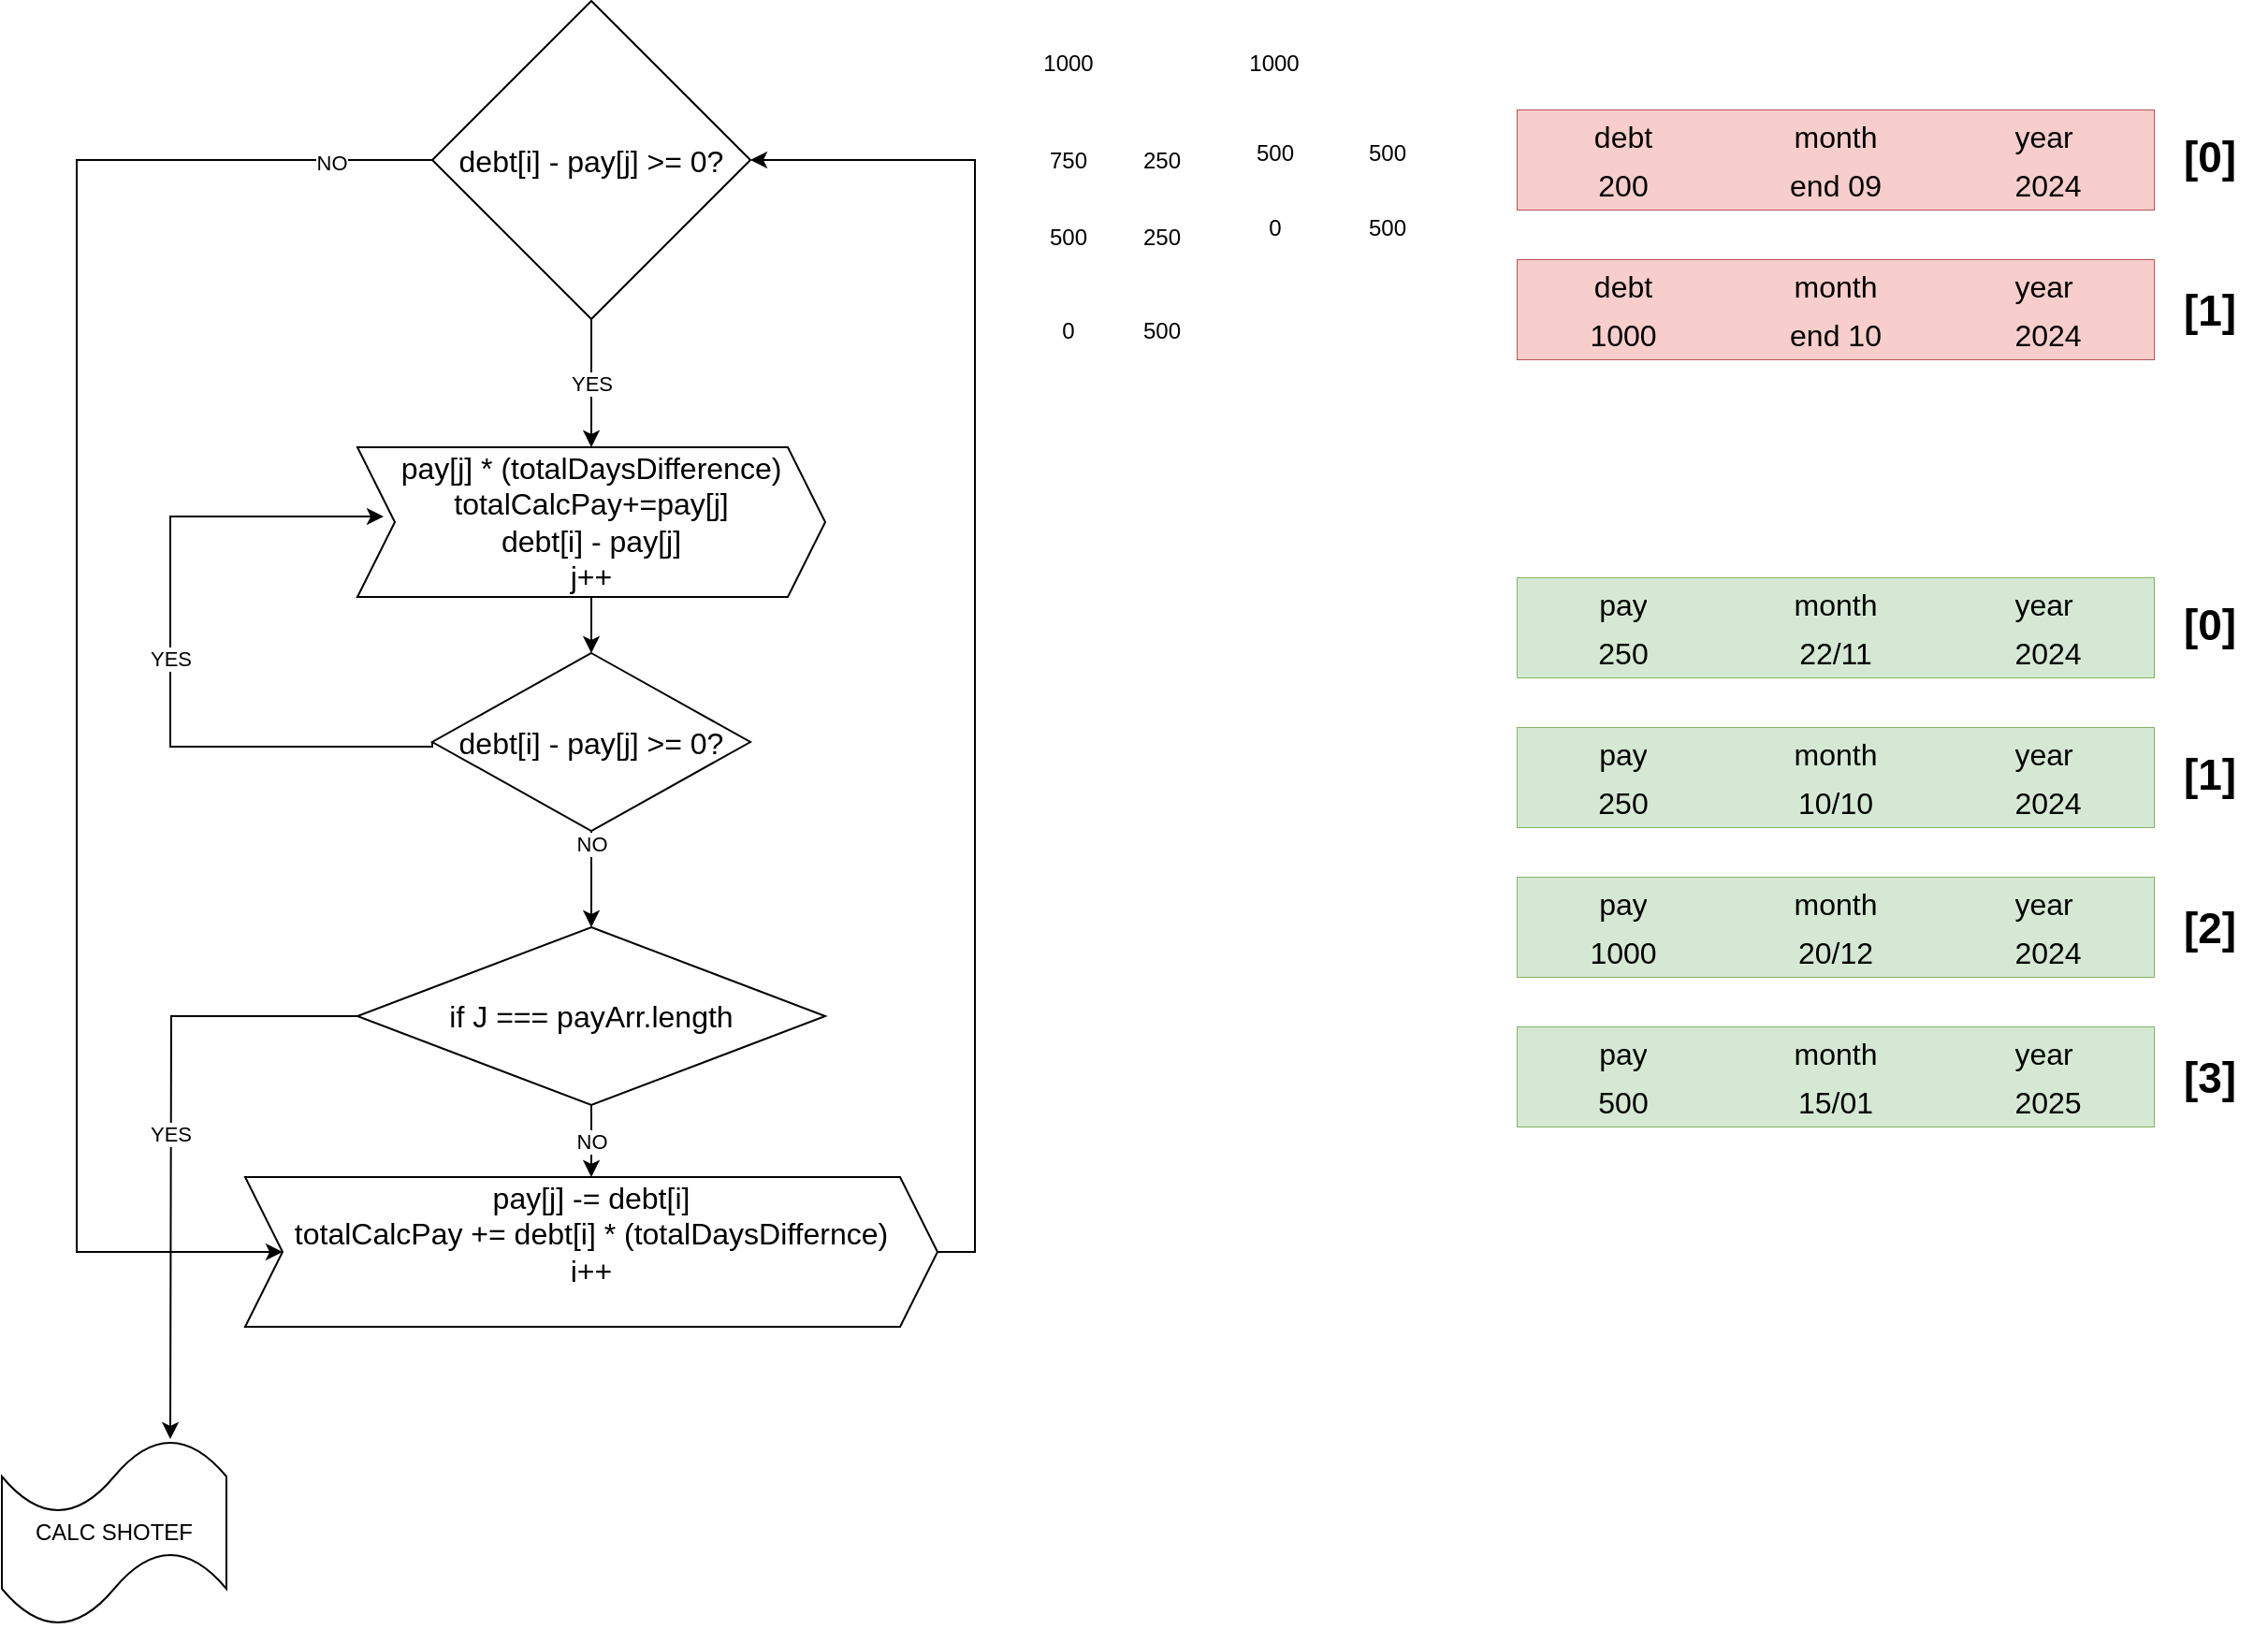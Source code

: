 <mxfile version="24.5.4" type="device">
  <diagram name="Page-1" id="d5UIihBK4diYEhw17xAe">
    <mxGraphModel dx="2359" dy="785" grid="1" gridSize="10" guides="1" tooltips="1" connect="1" arrows="1" fold="1" page="1" pageScale="1" pageWidth="850" pageHeight="1100" math="0" shadow="0">
      <root>
        <mxCell id="0" />
        <mxCell id="1" parent="0" />
        <mxCell id="cb20dtoZO0qenrzHvaOk-69" value="YES" style="edgeStyle=orthogonalEdgeStyle;rounded=0;orthogonalLoop=1;jettySize=auto;html=1;entryX=0.5;entryY=0;entryDx=0;entryDy=0;" edge="1" parent="1" source="cb20dtoZO0qenrzHvaOk-2" target="cb20dtoZO0qenrzHvaOk-70">
          <mxGeometry relative="1" as="geometry">
            <mxPoint x="-25" y="320" as="targetPoint" />
          </mxGeometry>
        </mxCell>
        <mxCell id="cb20dtoZO0qenrzHvaOk-90" style="edgeStyle=orthogonalEdgeStyle;rounded=0;orthogonalLoop=1;jettySize=auto;html=1;entryX=0;entryY=0.5;entryDx=0;entryDy=0;" edge="1" parent="1" source="cb20dtoZO0qenrzHvaOk-2" target="cb20dtoZO0qenrzHvaOk-75">
          <mxGeometry relative="1" as="geometry">
            <Array as="points">
              <mxPoint x="-300" y="147" />
              <mxPoint x="-300" y="730" />
            </Array>
          </mxGeometry>
        </mxCell>
        <mxCell id="cb20dtoZO0qenrzHvaOk-91" value="NO" style="edgeLabel;html=1;align=center;verticalAlign=middle;resizable=0;points=[];" vertex="1" connectable="0" parent="cb20dtoZO0qenrzHvaOk-90">
          <mxGeometry x="-0.878" y="1" relative="1" as="geometry">
            <mxPoint as="offset" />
          </mxGeometry>
        </mxCell>
        <mxCell id="cb20dtoZO0qenrzHvaOk-2" value="&lt;font style=&quot;font-size: 16px;&quot;&gt;debt[i] - pay[j] &amp;gt;= 0?&lt;/font&gt;" style="rhombus;whiteSpace=wrap;html=1;" vertex="1" parent="1">
          <mxGeometry x="-110" y="61.5" width="170" height="170" as="geometry" />
        </mxCell>
        <mxCell id="cb20dtoZO0qenrzHvaOk-4" value="" style="shape=table;startSize=0;container=1;collapsible=0;childLayout=tableLayout;fontSize=16;fillColor=#f8cecc;strokeColor=#b85450;" vertex="1" parent="1">
          <mxGeometry x="470" y="120" width="340" height="53" as="geometry" />
        </mxCell>
        <mxCell id="cb20dtoZO0qenrzHvaOk-5" value="" style="shape=tableRow;horizontal=0;startSize=0;swimlaneHead=0;swimlaneBody=0;strokeColor=#b85450;top=0;left=0;bottom=0;right=0;collapsible=0;dropTarget=0;fillColor=#f8cecc;points=[[0,0.5],[1,0.5]];portConstraint=eastwest;fontSize=16;" vertex="1" parent="cb20dtoZO0qenrzHvaOk-4">
          <mxGeometry width="340" height="27" as="geometry" />
        </mxCell>
        <mxCell id="cb20dtoZO0qenrzHvaOk-6" value="debt" style="shape=partialRectangle;html=1;whiteSpace=wrap;connectable=0;strokeColor=#b85450;overflow=hidden;fillColor=#f8cecc;top=0;left=0;bottom=0;right=0;pointerEvents=1;fontSize=16;" vertex="1" parent="cb20dtoZO0qenrzHvaOk-5">
          <mxGeometry width="113" height="27" as="geometry">
            <mxRectangle width="113" height="27" as="alternateBounds" />
          </mxGeometry>
        </mxCell>
        <mxCell id="cb20dtoZO0qenrzHvaOk-7" value="month" style="shape=partialRectangle;html=1;whiteSpace=wrap;connectable=0;strokeColor=#b85450;overflow=hidden;fillColor=#f8cecc;top=0;left=0;bottom=0;right=0;pointerEvents=1;fontSize=16;" vertex="1" parent="cb20dtoZO0qenrzHvaOk-5">
          <mxGeometry x="113" width="114" height="27" as="geometry">
            <mxRectangle width="114" height="27" as="alternateBounds" />
          </mxGeometry>
        </mxCell>
        <mxCell id="cb20dtoZO0qenrzHvaOk-8" value="year&lt;span style=&quot;white-space: pre;&quot;&gt;&#x9;&lt;/span&gt;" style="shape=partialRectangle;html=1;whiteSpace=wrap;connectable=0;strokeColor=#b85450;overflow=hidden;fillColor=#f8cecc;top=0;left=0;bottom=0;right=0;pointerEvents=1;fontSize=16;" vertex="1" parent="cb20dtoZO0qenrzHvaOk-5">
          <mxGeometry x="227" width="113" height="27" as="geometry">
            <mxRectangle width="113" height="27" as="alternateBounds" />
          </mxGeometry>
        </mxCell>
        <mxCell id="cb20dtoZO0qenrzHvaOk-9" value="" style="shape=tableRow;horizontal=0;startSize=0;swimlaneHead=0;swimlaneBody=0;strokeColor=#b85450;top=0;left=0;bottom=0;right=0;collapsible=0;dropTarget=0;fillColor=#f8cecc;points=[[0,0.5],[1,0.5]];portConstraint=eastwest;fontSize=16;" vertex="1" parent="cb20dtoZO0qenrzHvaOk-4">
          <mxGeometry y="27" width="340" height="26" as="geometry" />
        </mxCell>
        <mxCell id="cb20dtoZO0qenrzHvaOk-10" value="200" style="shape=partialRectangle;html=1;whiteSpace=wrap;connectable=0;strokeColor=#b85450;overflow=hidden;fillColor=#f8cecc;top=0;left=0;bottom=0;right=0;pointerEvents=1;fontSize=16;" vertex="1" parent="cb20dtoZO0qenrzHvaOk-9">
          <mxGeometry width="113" height="26" as="geometry">
            <mxRectangle width="113" height="26" as="alternateBounds" />
          </mxGeometry>
        </mxCell>
        <mxCell id="cb20dtoZO0qenrzHvaOk-11" value="end 09" style="shape=partialRectangle;html=1;whiteSpace=wrap;connectable=0;strokeColor=#b85450;overflow=hidden;fillColor=#f8cecc;top=0;left=0;bottom=0;right=0;pointerEvents=1;fontSize=16;" vertex="1" parent="cb20dtoZO0qenrzHvaOk-9">
          <mxGeometry x="113" width="114" height="26" as="geometry">
            <mxRectangle width="114" height="26" as="alternateBounds" />
          </mxGeometry>
        </mxCell>
        <mxCell id="cb20dtoZO0qenrzHvaOk-12" value="2024" style="shape=partialRectangle;html=1;whiteSpace=wrap;connectable=0;strokeColor=#b85450;overflow=hidden;fillColor=#f8cecc;top=0;left=0;bottom=0;right=0;pointerEvents=1;fontSize=16;" vertex="1" parent="cb20dtoZO0qenrzHvaOk-9">
          <mxGeometry x="227" width="113" height="26" as="geometry">
            <mxRectangle width="113" height="26" as="alternateBounds" />
          </mxGeometry>
        </mxCell>
        <mxCell id="cb20dtoZO0qenrzHvaOk-17" value="" style="shape=table;startSize=0;container=1;collapsible=0;childLayout=tableLayout;fontSize=16;fillColor=#f8cecc;strokeColor=#b85450;" vertex="1" parent="1">
          <mxGeometry x="470" y="200" width="340" height="53" as="geometry" />
        </mxCell>
        <mxCell id="cb20dtoZO0qenrzHvaOk-18" value="" style="shape=tableRow;horizontal=0;startSize=0;swimlaneHead=0;swimlaneBody=0;strokeColor=#b85450;top=0;left=0;bottom=0;right=0;collapsible=0;dropTarget=0;fillColor=#f8cecc;points=[[0,0.5],[1,0.5]];portConstraint=eastwest;fontSize=16;" vertex="1" parent="cb20dtoZO0qenrzHvaOk-17">
          <mxGeometry width="340" height="27" as="geometry" />
        </mxCell>
        <mxCell id="cb20dtoZO0qenrzHvaOk-19" value="debt" style="shape=partialRectangle;html=1;whiteSpace=wrap;connectable=0;strokeColor=#b85450;overflow=hidden;fillColor=#f8cecc;top=0;left=0;bottom=0;right=0;pointerEvents=1;fontSize=16;" vertex="1" parent="cb20dtoZO0qenrzHvaOk-18">
          <mxGeometry width="113" height="27" as="geometry">
            <mxRectangle width="113" height="27" as="alternateBounds" />
          </mxGeometry>
        </mxCell>
        <mxCell id="cb20dtoZO0qenrzHvaOk-20" value="month" style="shape=partialRectangle;html=1;whiteSpace=wrap;connectable=0;strokeColor=#b85450;overflow=hidden;fillColor=#f8cecc;top=0;left=0;bottom=0;right=0;pointerEvents=1;fontSize=16;" vertex="1" parent="cb20dtoZO0qenrzHvaOk-18">
          <mxGeometry x="113" width="114" height="27" as="geometry">
            <mxRectangle width="114" height="27" as="alternateBounds" />
          </mxGeometry>
        </mxCell>
        <mxCell id="cb20dtoZO0qenrzHvaOk-21" value="year&lt;span style=&quot;white-space: pre;&quot;&gt;&#x9;&lt;/span&gt;" style="shape=partialRectangle;html=1;whiteSpace=wrap;connectable=0;strokeColor=#b85450;overflow=hidden;fillColor=#f8cecc;top=0;left=0;bottom=0;right=0;pointerEvents=1;fontSize=16;" vertex="1" parent="cb20dtoZO0qenrzHvaOk-18">
          <mxGeometry x="227" width="113" height="27" as="geometry">
            <mxRectangle width="113" height="27" as="alternateBounds" />
          </mxGeometry>
        </mxCell>
        <mxCell id="cb20dtoZO0qenrzHvaOk-22" value="" style="shape=tableRow;horizontal=0;startSize=0;swimlaneHead=0;swimlaneBody=0;strokeColor=#b85450;top=0;left=0;bottom=0;right=0;collapsible=0;dropTarget=0;fillColor=#f8cecc;points=[[0,0.5],[1,0.5]];portConstraint=eastwest;fontSize=16;" vertex="1" parent="cb20dtoZO0qenrzHvaOk-17">
          <mxGeometry y="27" width="340" height="26" as="geometry" />
        </mxCell>
        <mxCell id="cb20dtoZO0qenrzHvaOk-23" value="1000" style="shape=partialRectangle;html=1;whiteSpace=wrap;connectable=0;strokeColor=#b85450;overflow=hidden;fillColor=#f8cecc;top=0;left=0;bottom=0;right=0;pointerEvents=1;fontSize=16;" vertex="1" parent="cb20dtoZO0qenrzHvaOk-22">
          <mxGeometry width="113" height="26" as="geometry">
            <mxRectangle width="113" height="26" as="alternateBounds" />
          </mxGeometry>
        </mxCell>
        <mxCell id="cb20dtoZO0qenrzHvaOk-24" value="end 10" style="shape=partialRectangle;html=1;whiteSpace=wrap;connectable=0;strokeColor=#b85450;overflow=hidden;fillColor=#f8cecc;top=0;left=0;bottom=0;right=0;pointerEvents=1;fontSize=16;" vertex="1" parent="cb20dtoZO0qenrzHvaOk-22">
          <mxGeometry x="113" width="114" height="26" as="geometry">
            <mxRectangle width="114" height="26" as="alternateBounds" />
          </mxGeometry>
        </mxCell>
        <mxCell id="cb20dtoZO0qenrzHvaOk-25" value="2024" style="shape=partialRectangle;html=1;whiteSpace=wrap;connectable=0;strokeColor=#b85450;overflow=hidden;fillColor=#f8cecc;top=0;left=0;bottom=0;right=0;pointerEvents=1;fontSize=16;" vertex="1" parent="cb20dtoZO0qenrzHvaOk-22">
          <mxGeometry x="227" width="113" height="26" as="geometry">
            <mxRectangle width="113" height="26" as="alternateBounds" />
          </mxGeometry>
        </mxCell>
        <mxCell id="cb20dtoZO0qenrzHvaOk-26" value="" style="shape=table;startSize=0;container=1;collapsible=0;childLayout=tableLayout;fontSize=16;fillColor=#d5e8d4;strokeColor=#82b366;" vertex="1" parent="1">
          <mxGeometry x="470" y="370" width="340" height="53" as="geometry" />
        </mxCell>
        <mxCell id="cb20dtoZO0qenrzHvaOk-27" value="" style="shape=tableRow;horizontal=0;startSize=0;swimlaneHead=0;swimlaneBody=0;strokeColor=#82b366;top=0;left=0;bottom=0;right=0;collapsible=0;dropTarget=0;fillColor=#d5e8d4;points=[[0,0.5],[1,0.5]];portConstraint=eastwest;fontSize=16;" vertex="1" parent="cb20dtoZO0qenrzHvaOk-26">
          <mxGeometry width="340" height="27" as="geometry" />
        </mxCell>
        <mxCell id="cb20dtoZO0qenrzHvaOk-28" value="pay" style="shape=partialRectangle;html=1;whiteSpace=wrap;connectable=0;strokeColor=#82b366;overflow=hidden;fillColor=#d5e8d4;top=0;left=0;bottom=0;right=0;pointerEvents=1;fontSize=16;" vertex="1" parent="cb20dtoZO0qenrzHvaOk-27">
          <mxGeometry width="113" height="27" as="geometry">
            <mxRectangle width="113" height="27" as="alternateBounds" />
          </mxGeometry>
        </mxCell>
        <mxCell id="cb20dtoZO0qenrzHvaOk-29" value="month" style="shape=partialRectangle;html=1;whiteSpace=wrap;connectable=0;strokeColor=#82b366;overflow=hidden;fillColor=#d5e8d4;top=0;left=0;bottom=0;right=0;pointerEvents=1;fontSize=16;" vertex="1" parent="cb20dtoZO0qenrzHvaOk-27">
          <mxGeometry x="113" width="114" height="27" as="geometry">
            <mxRectangle width="114" height="27" as="alternateBounds" />
          </mxGeometry>
        </mxCell>
        <mxCell id="cb20dtoZO0qenrzHvaOk-30" value="year&lt;span style=&quot;white-space: pre;&quot;&gt;&#x9;&lt;/span&gt;" style="shape=partialRectangle;html=1;whiteSpace=wrap;connectable=0;strokeColor=#82b366;overflow=hidden;fillColor=#d5e8d4;top=0;left=0;bottom=0;right=0;pointerEvents=1;fontSize=16;" vertex="1" parent="cb20dtoZO0qenrzHvaOk-27">
          <mxGeometry x="227" width="113" height="27" as="geometry">
            <mxRectangle width="113" height="27" as="alternateBounds" />
          </mxGeometry>
        </mxCell>
        <mxCell id="cb20dtoZO0qenrzHvaOk-31" value="" style="shape=tableRow;horizontal=0;startSize=0;swimlaneHead=0;swimlaneBody=0;strokeColor=#82b366;top=0;left=0;bottom=0;right=0;collapsible=0;dropTarget=0;fillColor=#d5e8d4;points=[[0,0.5],[1,0.5]];portConstraint=eastwest;fontSize=16;" vertex="1" parent="cb20dtoZO0qenrzHvaOk-26">
          <mxGeometry y="27" width="340" height="26" as="geometry" />
        </mxCell>
        <mxCell id="cb20dtoZO0qenrzHvaOk-32" value="250" style="shape=partialRectangle;html=1;whiteSpace=wrap;connectable=0;strokeColor=#82b366;overflow=hidden;fillColor=#d5e8d4;top=0;left=0;bottom=0;right=0;pointerEvents=1;fontSize=16;" vertex="1" parent="cb20dtoZO0qenrzHvaOk-31">
          <mxGeometry width="113" height="26" as="geometry">
            <mxRectangle width="113" height="26" as="alternateBounds" />
          </mxGeometry>
        </mxCell>
        <mxCell id="cb20dtoZO0qenrzHvaOk-33" value="22/11" style="shape=partialRectangle;html=1;whiteSpace=wrap;connectable=0;strokeColor=#82b366;overflow=hidden;fillColor=#d5e8d4;top=0;left=0;bottom=0;right=0;pointerEvents=1;fontSize=16;" vertex="1" parent="cb20dtoZO0qenrzHvaOk-31">
          <mxGeometry x="113" width="114" height="26" as="geometry">
            <mxRectangle width="114" height="26" as="alternateBounds" />
          </mxGeometry>
        </mxCell>
        <mxCell id="cb20dtoZO0qenrzHvaOk-34" value="2024" style="shape=partialRectangle;html=1;whiteSpace=wrap;connectable=0;strokeColor=#82b366;overflow=hidden;fillColor=#d5e8d4;top=0;left=0;bottom=0;right=0;pointerEvents=1;fontSize=16;" vertex="1" parent="cb20dtoZO0qenrzHvaOk-31">
          <mxGeometry x="227" width="113" height="26" as="geometry">
            <mxRectangle width="113" height="26" as="alternateBounds" />
          </mxGeometry>
        </mxCell>
        <mxCell id="cb20dtoZO0qenrzHvaOk-35" value="" style="shape=table;startSize=0;container=1;collapsible=0;childLayout=tableLayout;fontSize=16;fillColor=#d5e8d4;strokeColor=#82b366;" vertex="1" parent="1">
          <mxGeometry x="470" y="450" width="340" height="53" as="geometry" />
        </mxCell>
        <mxCell id="cb20dtoZO0qenrzHvaOk-36" value="" style="shape=tableRow;horizontal=0;startSize=0;swimlaneHead=0;swimlaneBody=0;strokeColor=#82b366;top=0;left=0;bottom=0;right=0;collapsible=0;dropTarget=0;fillColor=#d5e8d4;points=[[0,0.5],[1,0.5]];portConstraint=eastwest;fontSize=16;" vertex="1" parent="cb20dtoZO0qenrzHvaOk-35">
          <mxGeometry width="340" height="27" as="geometry" />
        </mxCell>
        <mxCell id="cb20dtoZO0qenrzHvaOk-37" value="pay" style="shape=partialRectangle;html=1;whiteSpace=wrap;connectable=0;strokeColor=#82b366;overflow=hidden;fillColor=#d5e8d4;top=0;left=0;bottom=0;right=0;pointerEvents=1;fontSize=16;" vertex="1" parent="cb20dtoZO0qenrzHvaOk-36">
          <mxGeometry width="113" height="27" as="geometry">
            <mxRectangle width="113" height="27" as="alternateBounds" />
          </mxGeometry>
        </mxCell>
        <mxCell id="cb20dtoZO0qenrzHvaOk-38" value="month" style="shape=partialRectangle;html=1;whiteSpace=wrap;connectable=0;strokeColor=#82b366;overflow=hidden;fillColor=#d5e8d4;top=0;left=0;bottom=0;right=0;pointerEvents=1;fontSize=16;" vertex="1" parent="cb20dtoZO0qenrzHvaOk-36">
          <mxGeometry x="113" width="114" height="27" as="geometry">
            <mxRectangle width="114" height="27" as="alternateBounds" />
          </mxGeometry>
        </mxCell>
        <mxCell id="cb20dtoZO0qenrzHvaOk-39" value="year&lt;span style=&quot;white-space: pre;&quot;&gt;&#x9;&lt;/span&gt;" style="shape=partialRectangle;html=1;whiteSpace=wrap;connectable=0;strokeColor=#82b366;overflow=hidden;fillColor=#d5e8d4;top=0;left=0;bottom=0;right=0;pointerEvents=1;fontSize=16;" vertex="1" parent="cb20dtoZO0qenrzHvaOk-36">
          <mxGeometry x="227" width="113" height="27" as="geometry">
            <mxRectangle width="113" height="27" as="alternateBounds" />
          </mxGeometry>
        </mxCell>
        <mxCell id="cb20dtoZO0qenrzHvaOk-40" value="" style="shape=tableRow;horizontal=0;startSize=0;swimlaneHead=0;swimlaneBody=0;strokeColor=#82b366;top=0;left=0;bottom=0;right=0;collapsible=0;dropTarget=0;fillColor=#d5e8d4;points=[[0,0.5],[1,0.5]];portConstraint=eastwest;fontSize=16;" vertex="1" parent="cb20dtoZO0qenrzHvaOk-35">
          <mxGeometry y="27" width="340" height="26" as="geometry" />
        </mxCell>
        <mxCell id="cb20dtoZO0qenrzHvaOk-41" value="250" style="shape=partialRectangle;html=1;whiteSpace=wrap;connectable=0;strokeColor=#82b366;overflow=hidden;fillColor=#d5e8d4;top=0;left=0;bottom=0;right=0;pointerEvents=1;fontSize=16;" vertex="1" parent="cb20dtoZO0qenrzHvaOk-40">
          <mxGeometry width="113" height="26" as="geometry">
            <mxRectangle width="113" height="26" as="alternateBounds" />
          </mxGeometry>
        </mxCell>
        <mxCell id="cb20dtoZO0qenrzHvaOk-42" value="10/10" style="shape=partialRectangle;html=1;whiteSpace=wrap;connectable=0;strokeColor=#82b366;overflow=hidden;fillColor=#d5e8d4;top=0;left=0;bottom=0;right=0;pointerEvents=1;fontSize=16;" vertex="1" parent="cb20dtoZO0qenrzHvaOk-40">
          <mxGeometry x="113" width="114" height="26" as="geometry">
            <mxRectangle width="114" height="26" as="alternateBounds" />
          </mxGeometry>
        </mxCell>
        <mxCell id="cb20dtoZO0qenrzHvaOk-43" value="2024" style="shape=partialRectangle;html=1;whiteSpace=wrap;connectable=0;strokeColor=#82b366;overflow=hidden;fillColor=#d5e8d4;top=0;left=0;bottom=0;right=0;pointerEvents=1;fontSize=16;" vertex="1" parent="cb20dtoZO0qenrzHvaOk-40">
          <mxGeometry x="227" width="113" height="26" as="geometry">
            <mxRectangle width="113" height="26" as="alternateBounds" />
          </mxGeometry>
        </mxCell>
        <mxCell id="cb20dtoZO0qenrzHvaOk-44" value="" style="shape=table;startSize=0;container=1;collapsible=0;childLayout=tableLayout;fontSize=16;fillColor=#d5e8d4;strokeColor=#82b366;" vertex="1" parent="1">
          <mxGeometry x="470" y="530" width="340" height="53" as="geometry" />
        </mxCell>
        <mxCell id="cb20dtoZO0qenrzHvaOk-45" value="" style="shape=tableRow;horizontal=0;startSize=0;swimlaneHead=0;swimlaneBody=0;strokeColor=#82b366;top=0;left=0;bottom=0;right=0;collapsible=0;dropTarget=0;fillColor=#d5e8d4;points=[[0,0.5],[1,0.5]];portConstraint=eastwest;fontSize=16;" vertex="1" parent="cb20dtoZO0qenrzHvaOk-44">
          <mxGeometry width="340" height="27" as="geometry" />
        </mxCell>
        <mxCell id="cb20dtoZO0qenrzHvaOk-46" value="pay" style="shape=partialRectangle;html=1;whiteSpace=wrap;connectable=0;strokeColor=#82b366;overflow=hidden;fillColor=#d5e8d4;top=0;left=0;bottom=0;right=0;pointerEvents=1;fontSize=16;" vertex="1" parent="cb20dtoZO0qenrzHvaOk-45">
          <mxGeometry width="113" height="27" as="geometry">
            <mxRectangle width="113" height="27" as="alternateBounds" />
          </mxGeometry>
        </mxCell>
        <mxCell id="cb20dtoZO0qenrzHvaOk-47" value="month" style="shape=partialRectangle;html=1;whiteSpace=wrap;connectable=0;strokeColor=#82b366;overflow=hidden;fillColor=#d5e8d4;top=0;left=0;bottom=0;right=0;pointerEvents=1;fontSize=16;" vertex="1" parent="cb20dtoZO0qenrzHvaOk-45">
          <mxGeometry x="113" width="114" height="27" as="geometry">
            <mxRectangle width="114" height="27" as="alternateBounds" />
          </mxGeometry>
        </mxCell>
        <mxCell id="cb20dtoZO0qenrzHvaOk-48" value="year&lt;span style=&quot;white-space: pre;&quot;&gt;&#x9;&lt;/span&gt;" style="shape=partialRectangle;html=1;whiteSpace=wrap;connectable=0;strokeColor=#82b366;overflow=hidden;fillColor=#d5e8d4;top=0;left=0;bottom=0;right=0;pointerEvents=1;fontSize=16;" vertex="1" parent="cb20dtoZO0qenrzHvaOk-45">
          <mxGeometry x="227" width="113" height="27" as="geometry">
            <mxRectangle width="113" height="27" as="alternateBounds" />
          </mxGeometry>
        </mxCell>
        <mxCell id="cb20dtoZO0qenrzHvaOk-49" value="" style="shape=tableRow;horizontal=0;startSize=0;swimlaneHead=0;swimlaneBody=0;strokeColor=#82b366;top=0;left=0;bottom=0;right=0;collapsible=0;dropTarget=0;fillColor=#d5e8d4;points=[[0,0.5],[1,0.5]];portConstraint=eastwest;fontSize=16;" vertex="1" parent="cb20dtoZO0qenrzHvaOk-44">
          <mxGeometry y="27" width="340" height="26" as="geometry" />
        </mxCell>
        <mxCell id="cb20dtoZO0qenrzHvaOk-50" value="1000" style="shape=partialRectangle;html=1;whiteSpace=wrap;connectable=0;strokeColor=#82b366;overflow=hidden;fillColor=#d5e8d4;top=0;left=0;bottom=0;right=0;pointerEvents=1;fontSize=16;" vertex="1" parent="cb20dtoZO0qenrzHvaOk-49">
          <mxGeometry width="113" height="26" as="geometry">
            <mxRectangle width="113" height="26" as="alternateBounds" />
          </mxGeometry>
        </mxCell>
        <mxCell id="cb20dtoZO0qenrzHvaOk-51" value="20/12" style="shape=partialRectangle;html=1;whiteSpace=wrap;connectable=0;strokeColor=#82b366;overflow=hidden;fillColor=#d5e8d4;top=0;left=0;bottom=0;right=0;pointerEvents=1;fontSize=16;" vertex="1" parent="cb20dtoZO0qenrzHvaOk-49">
          <mxGeometry x="113" width="114" height="26" as="geometry">
            <mxRectangle width="114" height="26" as="alternateBounds" />
          </mxGeometry>
        </mxCell>
        <mxCell id="cb20dtoZO0qenrzHvaOk-52" value="2024" style="shape=partialRectangle;html=1;whiteSpace=wrap;connectable=0;strokeColor=#82b366;overflow=hidden;fillColor=#d5e8d4;top=0;left=0;bottom=0;right=0;pointerEvents=1;fontSize=16;" vertex="1" parent="cb20dtoZO0qenrzHvaOk-49">
          <mxGeometry x="227" width="113" height="26" as="geometry">
            <mxRectangle width="113" height="26" as="alternateBounds" />
          </mxGeometry>
        </mxCell>
        <mxCell id="cb20dtoZO0qenrzHvaOk-53" value="" style="shape=table;startSize=0;container=1;collapsible=0;childLayout=tableLayout;fontSize=16;fillColor=#d5e8d4;strokeColor=#82b366;" vertex="1" parent="1">
          <mxGeometry x="470" y="610" width="340" height="53" as="geometry" />
        </mxCell>
        <mxCell id="cb20dtoZO0qenrzHvaOk-54" value="" style="shape=tableRow;horizontal=0;startSize=0;swimlaneHead=0;swimlaneBody=0;strokeColor=#82b366;top=0;left=0;bottom=0;right=0;collapsible=0;dropTarget=0;fillColor=#d5e8d4;points=[[0,0.5],[1,0.5]];portConstraint=eastwest;fontSize=16;" vertex="1" parent="cb20dtoZO0qenrzHvaOk-53">
          <mxGeometry width="340" height="27" as="geometry" />
        </mxCell>
        <mxCell id="cb20dtoZO0qenrzHvaOk-55" value="pay" style="shape=partialRectangle;html=1;whiteSpace=wrap;connectable=0;strokeColor=#82b366;overflow=hidden;fillColor=#d5e8d4;top=0;left=0;bottom=0;right=0;pointerEvents=1;fontSize=16;" vertex="1" parent="cb20dtoZO0qenrzHvaOk-54">
          <mxGeometry width="113" height="27" as="geometry">
            <mxRectangle width="113" height="27" as="alternateBounds" />
          </mxGeometry>
        </mxCell>
        <mxCell id="cb20dtoZO0qenrzHvaOk-56" value="month" style="shape=partialRectangle;html=1;whiteSpace=wrap;connectable=0;strokeColor=#82b366;overflow=hidden;fillColor=#d5e8d4;top=0;left=0;bottom=0;right=0;pointerEvents=1;fontSize=16;" vertex="1" parent="cb20dtoZO0qenrzHvaOk-54">
          <mxGeometry x="113" width="114" height="27" as="geometry">
            <mxRectangle width="114" height="27" as="alternateBounds" />
          </mxGeometry>
        </mxCell>
        <mxCell id="cb20dtoZO0qenrzHvaOk-57" value="year&lt;span style=&quot;white-space: pre;&quot;&gt;&#x9;&lt;/span&gt;" style="shape=partialRectangle;html=1;whiteSpace=wrap;connectable=0;strokeColor=#82b366;overflow=hidden;fillColor=#d5e8d4;top=0;left=0;bottom=0;right=0;pointerEvents=1;fontSize=16;" vertex="1" parent="cb20dtoZO0qenrzHvaOk-54">
          <mxGeometry x="227" width="113" height="27" as="geometry">
            <mxRectangle width="113" height="27" as="alternateBounds" />
          </mxGeometry>
        </mxCell>
        <mxCell id="cb20dtoZO0qenrzHvaOk-58" value="" style="shape=tableRow;horizontal=0;startSize=0;swimlaneHead=0;swimlaneBody=0;strokeColor=#82b366;top=0;left=0;bottom=0;right=0;collapsible=0;dropTarget=0;fillColor=#d5e8d4;points=[[0,0.5],[1,0.5]];portConstraint=eastwest;fontSize=16;" vertex="1" parent="cb20dtoZO0qenrzHvaOk-53">
          <mxGeometry y="27" width="340" height="26" as="geometry" />
        </mxCell>
        <mxCell id="cb20dtoZO0qenrzHvaOk-59" value="500" style="shape=partialRectangle;html=1;whiteSpace=wrap;connectable=0;strokeColor=#82b366;overflow=hidden;fillColor=#d5e8d4;top=0;left=0;bottom=0;right=0;pointerEvents=1;fontSize=16;" vertex="1" parent="cb20dtoZO0qenrzHvaOk-58">
          <mxGeometry width="113" height="26" as="geometry">
            <mxRectangle width="113" height="26" as="alternateBounds" />
          </mxGeometry>
        </mxCell>
        <mxCell id="cb20dtoZO0qenrzHvaOk-60" value="15/01" style="shape=partialRectangle;html=1;whiteSpace=wrap;connectable=0;strokeColor=#82b366;overflow=hidden;fillColor=#d5e8d4;top=0;left=0;bottom=0;right=0;pointerEvents=1;fontSize=16;" vertex="1" parent="cb20dtoZO0qenrzHvaOk-58">
          <mxGeometry x="113" width="114" height="26" as="geometry">
            <mxRectangle width="114" height="26" as="alternateBounds" />
          </mxGeometry>
        </mxCell>
        <mxCell id="cb20dtoZO0qenrzHvaOk-61" value="2025" style="shape=partialRectangle;html=1;whiteSpace=wrap;connectable=0;strokeColor=#82b366;overflow=hidden;fillColor=#d5e8d4;top=0;left=0;bottom=0;right=0;pointerEvents=1;fontSize=16;" vertex="1" parent="cb20dtoZO0qenrzHvaOk-58">
          <mxGeometry x="227" width="113" height="26" as="geometry">
            <mxRectangle width="113" height="26" as="alternateBounds" />
          </mxGeometry>
        </mxCell>
        <mxCell id="cb20dtoZO0qenrzHvaOk-62" value="[0]" style="text;html=1;align=center;verticalAlign=middle;whiteSpace=wrap;rounded=0;fontSize=23;fontStyle=1" vertex="1" parent="1">
          <mxGeometry x="810" y="130" width="60" height="30" as="geometry" />
        </mxCell>
        <mxCell id="cb20dtoZO0qenrzHvaOk-63" value="[1]" style="text;html=1;align=center;verticalAlign=middle;whiteSpace=wrap;rounded=0;fontSize=23;fontStyle=1" vertex="1" parent="1">
          <mxGeometry x="810" y="211.5" width="60" height="30" as="geometry" />
        </mxCell>
        <mxCell id="cb20dtoZO0qenrzHvaOk-64" value="[0]" style="text;html=1;align=center;verticalAlign=middle;whiteSpace=wrap;rounded=0;fontSize=23;fontStyle=1" vertex="1" parent="1">
          <mxGeometry x="810" y="380" width="60" height="30" as="geometry" />
        </mxCell>
        <mxCell id="cb20dtoZO0qenrzHvaOk-65" value="[1]" style="text;html=1;align=center;verticalAlign=middle;whiteSpace=wrap;rounded=0;fontSize=23;fontStyle=1" vertex="1" parent="1">
          <mxGeometry x="810" y="460" width="60" height="30" as="geometry" />
        </mxCell>
        <mxCell id="cb20dtoZO0qenrzHvaOk-66" value="[2]" style="text;html=1;align=center;verticalAlign=middle;whiteSpace=wrap;rounded=0;fontSize=23;fontStyle=1" vertex="1" parent="1">
          <mxGeometry x="810" y="541.5" width="60" height="30" as="geometry" />
        </mxCell>
        <mxCell id="cb20dtoZO0qenrzHvaOk-67" value="[3]" style="text;html=1;align=center;verticalAlign=middle;whiteSpace=wrap;rounded=0;fontSize=23;fontStyle=1" vertex="1" parent="1">
          <mxGeometry x="810" y="621.5" width="60" height="30" as="geometry" />
        </mxCell>
        <mxCell id="cb20dtoZO0qenrzHvaOk-72" style="edgeStyle=orthogonalEdgeStyle;rounded=0;orthogonalLoop=1;jettySize=auto;html=1;entryX=0.5;entryY=0;entryDx=0;entryDy=0;" edge="1" parent="1" source="cb20dtoZO0qenrzHvaOk-70" target="cb20dtoZO0qenrzHvaOk-71">
          <mxGeometry relative="1" as="geometry" />
        </mxCell>
        <mxCell id="cb20dtoZO0qenrzHvaOk-70" value="&lt;font style=&quot;font-size: 16px;&quot;&gt;pay[j] * (totalDaysDifference)&lt;br&gt;totalCalcPay+=pay[j]&lt;br&gt;debt[i] - pay[j]&lt;br&gt;j++&lt;/font&gt;" style="shape=step;perimeter=stepPerimeter;whiteSpace=wrap;html=1;fixedSize=1;" vertex="1" parent="1">
          <mxGeometry x="-150" y="300" width="250" height="80" as="geometry" />
        </mxCell>
        <mxCell id="cb20dtoZO0qenrzHvaOk-76" value="NO" style="edgeStyle=orthogonalEdgeStyle;rounded=0;orthogonalLoop=1;jettySize=auto;html=1;entryX=0.5;entryY=0;entryDx=0;entryDy=0;" edge="1" parent="1" source="cb20dtoZO0qenrzHvaOk-71" target="cb20dtoZO0qenrzHvaOk-93">
          <mxGeometry x="-0.73" relative="1" as="geometry">
            <mxPoint as="offset" />
          </mxGeometry>
        </mxCell>
        <mxCell id="cb20dtoZO0qenrzHvaOk-71" value="&lt;font style=&quot;font-size: 16px;&quot;&gt;debt[i] - pay[j] &amp;gt;= 0?&lt;/font&gt;" style="rhombus;whiteSpace=wrap;html=1;" vertex="1" parent="1">
          <mxGeometry x="-110" y="410" width="170" height="95" as="geometry" />
        </mxCell>
        <mxCell id="cb20dtoZO0qenrzHvaOk-73" value="YES" style="edgeStyle=orthogonalEdgeStyle;rounded=0;orthogonalLoop=1;jettySize=auto;html=1;entryX=0.056;entryY=0.463;entryDx=0;entryDy=0;entryPerimeter=0;exitX=0;exitY=0.5;exitDx=0;exitDy=0;" edge="1" parent="1" source="cb20dtoZO0qenrzHvaOk-71" target="cb20dtoZO0qenrzHvaOk-70">
          <mxGeometry relative="1" as="geometry">
            <Array as="points">
              <mxPoint x="-110" y="460" />
              <mxPoint x="-250" y="460" />
              <mxPoint x="-250" y="337" />
            </Array>
          </mxGeometry>
        </mxCell>
        <mxCell id="cb20dtoZO0qenrzHvaOk-77" style="edgeStyle=orthogonalEdgeStyle;rounded=0;orthogonalLoop=1;jettySize=auto;html=1;entryX=1;entryY=0.5;entryDx=0;entryDy=0;exitX=1;exitY=0.5;exitDx=0;exitDy=0;" edge="1" parent="1" source="cb20dtoZO0qenrzHvaOk-75" target="cb20dtoZO0qenrzHvaOk-2">
          <mxGeometry relative="1" as="geometry">
            <Array as="points">
              <mxPoint x="180" y="730" />
              <mxPoint x="180" y="147" />
            </Array>
          </mxGeometry>
        </mxCell>
        <mxCell id="cb20dtoZO0qenrzHvaOk-75" value="&lt;span style=&quot;font-size: 16px;&quot;&gt;pay[j] -= debt[i]&lt;br&gt;totalCalcPay += debt[i] * (totalDaysDiffernce)&lt;br&gt;i++&lt;br&gt;&lt;br&gt;&lt;/span&gt;" style="shape=step;perimeter=stepPerimeter;whiteSpace=wrap;html=1;fixedSize=1;" vertex="1" parent="1">
          <mxGeometry x="-210" y="690" width="370" height="80" as="geometry" />
        </mxCell>
        <mxCell id="cb20dtoZO0qenrzHvaOk-78" value="750" style="text;html=1;align=center;verticalAlign=middle;whiteSpace=wrap;rounded=0;" vertex="1" parent="1">
          <mxGeometry x="200" y="131.5" width="60" height="30" as="geometry" />
        </mxCell>
        <mxCell id="cb20dtoZO0qenrzHvaOk-79" value="250" style="text;html=1;align=center;verticalAlign=middle;whiteSpace=wrap;rounded=0;" vertex="1" parent="1">
          <mxGeometry x="250" y="131.5" width="60" height="30" as="geometry" />
        </mxCell>
        <mxCell id="cb20dtoZO0qenrzHvaOk-80" value="500" style="text;html=1;align=center;verticalAlign=middle;whiteSpace=wrap;rounded=0;" vertex="1" parent="1">
          <mxGeometry x="200" y="173" width="60" height="30" as="geometry" />
        </mxCell>
        <mxCell id="cb20dtoZO0qenrzHvaOk-81" value="250" style="text;html=1;align=center;verticalAlign=middle;whiteSpace=wrap;rounded=0;" vertex="1" parent="1">
          <mxGeometry x="250" y="173" width="60" height="30" as="geometry" />
        </mxCell>
        <mxCell id="cb20dtoZO0qenrzHvaOk-82" value="0" style="text;html=1;align=center;verticalAlign=middle;whiteSpace=wrap;rounded=0;" vertex="1" parent="1">
          <mxGeometry x="200" y="223" width="60" height="30" as="geometry" />
        </mxCell>
        <mxCell id="cb20dtoZO0qenrzHvaOk-83" value="&lt;div&gt;500&lt;/div&gt;" style="text;html=1;align=center;verticalAlign=middle;whiteSpace=wrap;rounded=0;" vertex="1" parent="1">
          <mxGeometry x="250" y="223" width="60" height="30" as="geometry" />
        </mxCell>
        <mxCell id="cb20dtoZO0qenrzHvaOk-84" value="1000" style="text;html=1;align=center;verticalAlign=middle;whiteSpace=wrap;rounded=0;" vertex="1" parent="1">
          <mxGeometry x="200" y="80" width="60" height="30" as="geometry" />
        </mxCell>
        <mxCell id="cb20dtoZO0qenrzHvaOk-85" value="1000" style="text;html=1;align=center;verticalAlign=middle;whiteSpace=wrap;rounded=0;" vertex="1" parent="1">
          <mxGeometry x="310" y="80" width="60" height="30" as="geometry" />
        </mxCell>
        <mxCell id="cb20dtoZO0qenrzHvaOk-86" value="500" style="text;html=1;align=center;verticalAlign=middle;resizable=0;points=[];autosize=1;strokeColor=none;fillColor=none;" vertex="1" parent="1">
          <mxGeometry x="320" y="128" width="40" height="30" as="geometry" />
        </mxCell>
        <mxCell id="cb20dtoZO0qenrzHvaOk-87" value="500" style="text;html=1;align=center;verticalAlign=middle;resizable=0;points=[];autosize=1;strokeColor=none;fillColor=none;" vertex="1" parent="1">
          <mxGeometry x="380" y="128" width="40" height="30" as="geometry" />
        </mxCell>
        <mxCell id="cb20dtoZO0qenrzHvaOk-88" value="0" style="text;html=1;align=center;verticalAlign=middle;resizable=0;points=[];autosize=1;strokeColor=none;fillColor=none;" vertex="1" parent="1">
          <mxGeometry x="325" y="168" width="30" height="30" as="geometry" />
        </mxCell>
        <mxCell id="cb20dtoZO0qenrzHvaOk-89" value="500" style="text;html=1;align=center;verticalAlign=middle;resizable=0;points=[];autosize=1;strokeColor=none;fillColor=none;" vertex="1" parent="1">
          <mxGeometry x="380" y="168" width="40" height="30" as="geometry" />
        </mxCell>
        <mxCell id="cb20dtoZO0qenrzHvaOk-95" value="NO" style="edgeStyle=orthogonalEdgeStyle;rounded=0;orthogonalLoop=1;jettySize=auto;html=1;entryX=0.5;entryY=0;entryDx=0;entryDy=0;" edge="1" parent="1" source="cb20dtoZO0qenrzHvaOk-93" target="cb20dtoZO0qenrzHvaOk-75">
          <mxGeometry relative="1" as="geometry" />
        </mxCell>
        <mxCell id="cb20dtoZO0qenrzHvaOk-96" value="YES" style="edgeStyle=orthogonalEdgeStyle;rounded=0;orthogonalLoop=1;jettySize=auto;html=1;" edge="1" parent="1" source="cb20dtoZO0qenrzHvaOk-93">
          <mxGeometry relative="1" as="geometry">
            <mxPoint x="-250" y="830" as="targetPoint" />
          </mxGeometry>
        </mxCell>
        <mxCell id="cb20dtoZO0qenrzHvaOk-93" value="&lt;font style=&quot;font-size: 16px;&quot;&gt;if J === payArr.length&lt;/font&gt;" style="rhombus;whiteSpace=wrap;html=1;" vertex="1" parent="1">
          <mxGeometry x="-150" y="556.5" width="250" height="95" as="geometry" />
        </mxCell>
        <mxCell id="cb20dtoZO0qenrzHvaOk-97" value="CALC SHOTEF" style="shape=tape;whiteSpace=wrap;html=1;" vertex="1" parent="1">
          <mxGeometry x="-340" y="830" width="120" height="100" as="geometry" />
        </mxCell>
      </root>
    </mxGraphModel>
  </diagram>
</mxfile>
